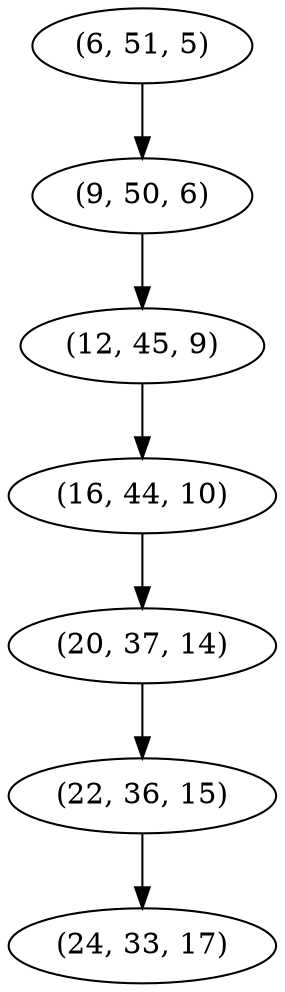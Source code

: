 digraph tree {
    "(6, 51, 5)";
    "(9, 50, 6)";
    "(12, 45, 9)";
    "(16, 44, 10)";
    "(20, 37, 14)";
    "(22, 36, 15)";
    "(24, 33, 17)";
    "(6, 51, 5)" -> "(9, 50, 6)";
    "(9, 50, 6)" -> "(12, 45, 9)";
    "(12, 45, 9)" -> "(16, 44, 10)";
    "(16, 44, 10)" -> "(20, 37, 14)";
    "(20, 37, 14)" -> "(22, 36, 15)";
    "(22, 36, 15)" -> "(24, 33, 17)";
}
